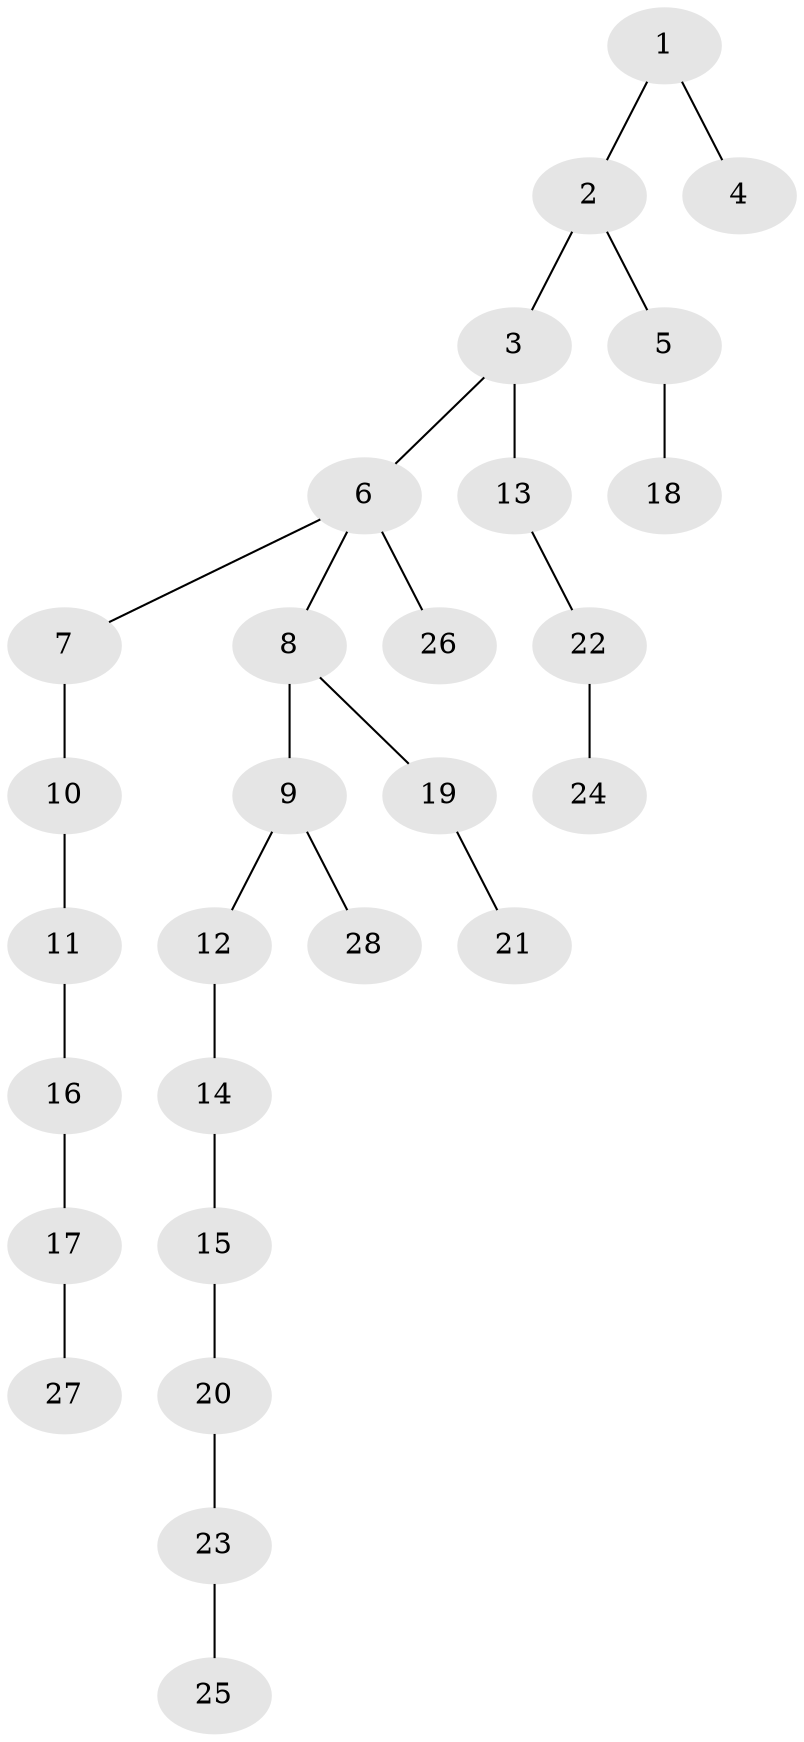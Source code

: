 // original degree distribution, {3: 0.19607843137254902, 4: 0.09803921568627451, 2: 0.19607843137254902, 1: 0.49019607843137253, 5: 0.0196078431372549}
// Generated by graph-tools (version 1.1) at 2025/36/03/09/25 02:36:34]
// undirected, 28 vertices, 27 edges
graph export_dot {
graph [start="1"]
  node [color=gray90,style=filled];
  1;
  2;
  3;
  4;
  5;
  6;
  7;
  8;
  9;
  10;
  11;
  12;
  13;
  14;
  15;
  16;
  17;
  18;
  19;
  20;
  21;
  22;
  23;
  24;
  25;
  26;
  27;
  28;
  1 -- 2 [weight=1.0];
  1 -- 4 [weight=1.0];
  2 -- 3 [weight=1.0];
  2 -- 5 [weight=1.0];
  3 -- 6 [weight=2.0];
  3 -- 13 [weight=2.0];
  5 -- 18 [weight=1.0];
  6 -- 7 [weight=1.0];
  6 -- 8 [weight=1.0];
  6 -- 26 [weight=1.0];
  7 -- 10 [weight=1.0];
  8 -- 9 [weight=1.0];
  8 -- 19 [weight=1.0];
  9 -- 12 [weight=1.0];
  9 -- 28 [weight=1.0];
  10 -- 11 [weight=3.0];
  11 -- 16 [weight=1.0];
  12 -- 14 [weight=1.0];
  13 -- 22 [weight=1.0];
  14 -- 15 [weight=1.0];
  15 -- 20 [weight=1.0];
  16 -- 17 [weight=1.0];
  17 -- 27 [weight=1.0];
  19 -- 21 [weight=1.0];
  20 -- 23 [weight=1.0];
  22 -- 24 [weight=1.0];
  23 -- 25 [weight=1.0];
}
